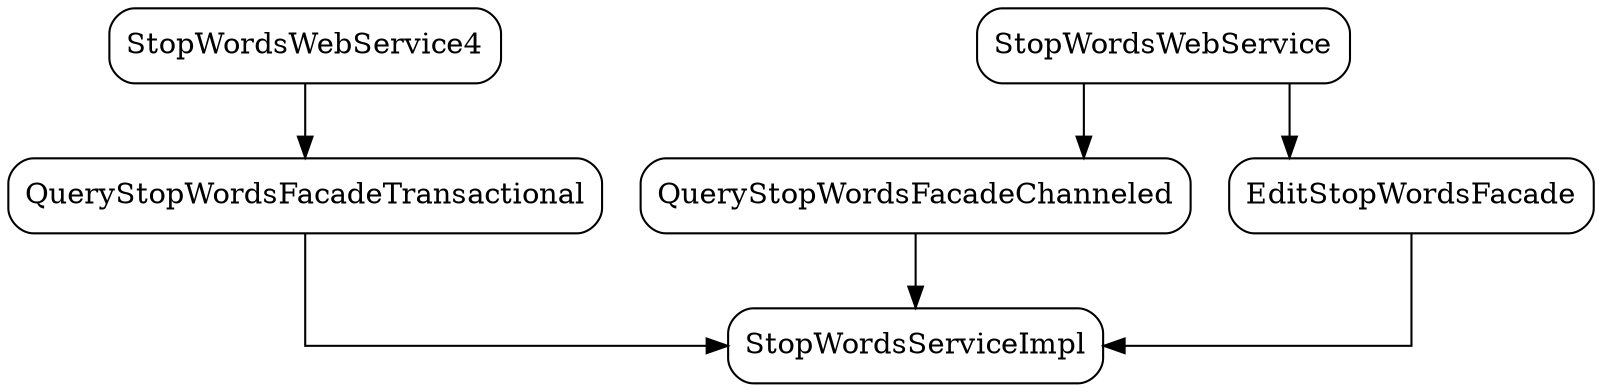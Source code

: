 strict digraph {
	graph [splines=ortho]
	node [shape=box,style=rounded]
	StopWordsWebService4 -> QueryStopWordsFacadeTransactional
	StopWordsWebService -> QueryStopWordsFacadeChanneled
	StopWordsWebService -> EditStopWordsFacade
	QueryStopWordsFacadeTransactional -> StopWordsServiceImpl
	QueryStopWordsFacadeChanneled -> StopWordsServiceImpl
	EditStopWordsFacade -> StopWordsServiceImpl
}
